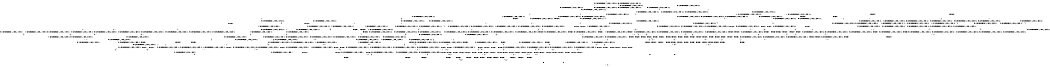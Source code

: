 digraph BCG {
size = "7, 10.5";
center = TRUE;
node [shape = circle];
0 [peripheries = 2];
0 -> 1 [label = "EX !0 !ATOMIC_EXCH_BRANCH (1, +0, TRUE, +0, 1, TRUE) !:0:1:2:"];
0 -> 2 [label = "EX !1 !ATOMIC_EXCH_BRANCH (1, +1, TRUE, +0, 3, TRUE) !:0:1:2:"];
0 -> 3 [label = "EX !2 !ATOMIC_EXCH_BRANCH (1, +1, TRUE, +1, 1, FALSE) !:0:1:2:"];
0 -> 4 [label = "EX !0 !ATOMIC_EXCH_BRANCH (1, +0, TRUE, +0, 1, TRUE) !:0:1:2:"];
1 -> 5 [label = "EX !2 !ATOMIC_EXCH_BRANCH (1, +1, TRUE, +1, 1, FALSE) !:0:1:2:"];
2 -> 6 [label = "EX !0 !ATOMIC_EXCH_BRANCH (1, +0, TRUE, +0, 1, FALSE) !:0:1:2:"];
2 -> 7 [label = "TERMINATE !1"];
2 -> 8 [label = "EX !2 !ATOMIC_EXCH_BRANCH (1, +1, TRUE, +1, 1, TRUE) !:0:1:2:"];
2 -> 9 [label = "EX !0 !ATOMIC_EXCH_BRANCH (1, +0, TRUE, +0, 1, FALSE) !:0:1:2:"];
3 -> 10 [label = "EX !0 !ATOMIC_EXCH_BRANCH (1, +0, TRUE, +0, 1, FALSE) !:0:1:2:"];
3 -> 11 [label = "TERMINATE !2"];
3 -> 12 [label = "EX !1 !ATOMIC_EXCH_BRANCH (1, +1, TRUE, +0, 3, FALSE) !:0:1:2:"];
3 -> 13 [label = "EX !0 !ATOMIC_EXCH_BRANCH (1, +0, TRUE, +0, 1, FALSE) !:0:1:2:"];
4 -> 5 [label = "EX !2 !ATOMIC_EXCH_BRANCH (1, +1, TRUE, +1, 1, FALSE) !:0:1:2:"];
4 -> 14 [label = "EX !1 !ATOMIC_EXCH_BRANCH (1, +1, TRUE, +0, 3, TRUE) !:0:1:2:"];
4 -> 15 [label = "EX !2 !ATOMIC_EXCH_BRANCH (1, +1, TRUE, +1, 1, FALSE) !:0:1:2:"];
4 -> 4 [label = "EX !0 !ATOMIC_EXCH_BRANCH (1, +0, TRUE, +0, 1, TRUE) !:0:1:2:"];
5 -> 10 [label = "EX !0 !ATOMIC_EXCH_BRANCH (1, +0, TRUE, +0, 1, FALSE) !:0:1:2:"];
6 -> 16 [label = "EX !2 !ATOMIC_EXCH_BRANCH (1, +1, TRUE, +1, 1, FALSE) !:0:1:2:"];
7 -> 17 [label = "EX !0 !ATOMIC_EXCH_BRANCH (1, +0, TRUE, +0, 1, FALSE) !:0:2:"];
7 -> 18 [label = "EX !2 !ATOMIC_EXCH_BRANCH (1, +1, TRUE, +1, 1, TRUE) !:0:2:"];
7 -> 19 [label = "EX !0 !ATOMIC_EXCH_BRANCH (1, +0, TRUE, +0, 1, FALSE) !:0:2:"];
8 -> 20 [label = "EX !0 !ATOMIC_EXCH_BRANCH (1, +0, TRUE, +0, 1, FALSE) !:0:1:2:"];
8 -> 21 [label = "TERMINATE !1"];
8 -> 22 [label = "EX !0 !ATOMIC_EXCH_BRANCH (1, +0, TRUE, +0, 1, FALSE) !:0:1:2:"];
8 -> 8 [label = "EX !2 !ATOMIC_EXCH_BRANCH (1, +1, TRUE, +1, 1, TRUE) !:0:1:2:"];
9 -> 16 [label = "EX !2 !ATOMIC_EXCH_BRANCH (1, +1, TRUE, +1, 1, FALSE) !:0:1:2:"];
9 -> 23 [label = "TERMINATE !1"];
9 -> 24 [label = "TERMINATE !0"];
9 -> 25 [label = "EX !2 !ATOMIC_EXCH_BRANCH (1, +1, TRUE, +1, 1, FALSE) !:0:1:2:"];
10 -> 16 [label = "EX !1 !ATOMIC_EXCH_BRANCH (1, +1, TRUE, +0, 3, TRUE) !:0:1:2:"];
11 -> 26 [label = "EX !0 !ATOMIC_EXCH_BRANCH (1, +0, TRUE, +0, 1, FALSE) !:0:1:"];
11 -> 27 [label = "EX !1 !ATOMIC_EXCH_BRANCH (1, +1, TRUE, +0, 3, FALSE) !:0:1:"];
11 -> 28 [label = "EX !0 !ATOMIC_EXCH_BRANCH (1, +0, TRUE, +0, 1, FALSE) !:0:1:"];
12 -> 29 [label = "EX !1 !ATOMIC_EXCH_BRANCH (1, +0, TRUE, +1, 1, TRUE) !:0:1:2:"];
12 -> 30 [label = "TERMINATE !2"];
12 -> 31 [label = "EX !0 !ATOMIC_EXCH_BRANCH (1, +0, TRUE, +0, 1, FALSE) !:0:1:2:"];
12 -> 32 [label = "EX !1 !ATOMIC_EXCH_BRANCH (1, +0, TRUE, +1, 1, TRUE) !:0:1:2:"];
13 -> 16 [label = "EX !1 !ATOMIC_EXCH_BRANCH (1, +1, TRUE, +0, 3, TRUE) !:0:1:2:"];
13 -> 33 [label = "TERMINATE !2"];
13 -> 34 [label = "TERMINATE !0"];
13 -> 25 [label = "EX !1 !ATOMIC_EXCH_BRANCH (1, +1, TRUE, +0, 3, TRUE) !:0:1:2:"];
14 -> 6 [label = "EX !0 !ATOMIC_EXCH_BRANCH (1, +0, TRUE, +0, 1, FALSE) !:0:1:2:"];
14 -> 35 [label = "TERMINATE !1"];
14 -> 36 [label = "EX !2 !ATOMIC_EXCH_BRANCH (1, +1, TRUE, +1, 1, TRUE) !:0:1:2:"];
14 -> 9 [label = "EX !0 !ATOMIC_EXCH_BRANCH (1, +0, TRUE, +0, 1, FALSE) !:0:1:2:"];
15 -> 10 [label = "EX !0 !ATOMIC_EXCH_BRANCH (1, +0, TRUE, +0, 1, FALSE) !:0:1:2:"];
15 -> 37 [label = "TERMINATE !2"];
15 -> 38 [label = "EX !1 !ATOMIC_EXCH_BRANCH (1, +1, TRUE, +0, 3, FALSE) !:0:1:2:"];
15 -> 13 [label = "EX !0 !ATOMIC_EXCH_BRANCH (1, +0, TRUE, +0, 1, FALSE) !:0:1:2:"];
16 -> 39 [label = "TERMINATE !0"];
17 -> 40 [label = "EX !2 !ATOMIC_EXCH_BRANCH (1, +1, TRUE, +1, 1, FALSE) !:0:2:"];
18 -> 41 [label = "EX !0 !ATOMIC_EXCH_BRANCH (1, +0, TRUE, +0, 1, FALSE) !:0:2:"];
18 -> 42 [label = "EX !0 !ATOMIC_EXCH_BRANCH (1, +0, TRUE, +0, 1, FALSE) !:0:2:"];
18 -> 18 [label = "EX !2 !ATOMIC_EXCH_BRANCH (1, +1, TRUE, +1, 1, TRUE) !:0:2:"];
19 -> 40 [label = "EX !2 !ATOMIC_EXCH_BRANCH (1, +1, TRUE, +1, 1, FALSE) !:0:2:"];
19 -> 43 [label = "TERMINATE !0"];
19 -> 44 [label = "EX !2 !ATOMIC_EXCH_BRANCH (1, +1, TRUE, +1, 1, FALSE) !:0:2:"];
20 -> 16 [label = "EX !2 !ATOMIC_EXCH_BRANCH (1, +1, TRUE, +1, 1, FALSE) !:0:1:2:"];
21 -> 45 [label = "EX !2 !ATOMIC_EXCH_BRANCH (1, +1, TRUE, +1, 1, TRUE) !:0:2:"];
21 -> 42 [label = "EX !0 !ATOMIC_EXCH_BRANCH (1, +0, TRUE, +0, 1, FALSE) !:0:2:"];
21 -> 18 [label = "EX !2 !ATOMIC_EXCH_BRANCH (1, +1, TRUE, +1, 1, TRUE) !:0:2:"];
22 -> 16 [label = "EX !2 !ATOMIC_EXCH_BRANCH (1, +1, TRUE, +1, 1, FALSE) !:0:1:2:"];
22 -> 46 [label = "TERMINATE !1"];
22 -> 47 [label = "TERMINATE !0"];
22 -> 25 [label = "EX !2 !ATOMIC_EXCH_BRANCH (1, +1, TRUE, +1, 1, FALSE) !:0:1:2:"];
23 -> 40 [label = "EX !2 !ATOMIC_EXCH_BRANCH (1, +1, TRUE, +1, 1, FALSE) !:0:2:"];
23 -> 43 [label = "TERMINATE !0"];
23 -> 44 [label = "EX !2 !ATOMIC_EXCH_BRANCH (1, +1, TRUE, +1, 1, FALSE) !:0:2:"];
24 -> 48 [label = "EX !2 !ATOMIC_EXCH_BRANCH (1, +1, TRUE, +1, 1, FALSE) !:1:2:"];
24 -> 43 [label = "TERMINATE !1"];
24 -> 49 [label = "EX !2 !ATOMIC_EXCH_BRANCH (1, +1, TRUE, +1, 1, FALSE) !:1:2:"];
25 -> 39 [label = "TERMINATE !0"];
25 -> 50 [label = "TERMINATE !1"];
25 -> 51 [label = "TERMINATE !2"];
25 -> 52 [label = "TERMINATE !0"];
26 -> 53 [label = "EX !1 !ATOMIC_EXCH_BRANCH (1, +1, TRUE, +0, 3, TRUE) !:0:1:"];
27 -> 54 [label = "EX !1 !ATOMIC_EXCH_BRANCH (1, +0, TRUE, +1, 1, TRUE) !:0:1:"];
27 -> 55 [label = "EX !0 !ATOMIC_EXCH_BRANCH (1, +0, TRUE, +0, 1, FALSE) !:0:1:"];
27 -> 56 [label = "EX !1 !ATOMIC_EXCH_BRANCH (1, +0, TRUE, +1, 1, TRUE) !:0:1:"];
28 -> 53 [label = "EX !1 !ATOMIC_EXCH_BRANCH (1, +1, TRUE, +0, 3, TRUE) !:0:1:"];
28 -> 57 [label = "TERMINATE !0"];
28 -> 58 [label = "EX !1 !ATOMIC_EXCH_BRANCH (1, +1, TRUE, +0, 3, TRUE) !:0:1:"];
29 -> 59 [label = "EX !1 !ATOMIC_EXCH_BRANCH (1, +1, TRUE, +0, 3, TRUE) !:0:1:2:"];
30 -> 54 [label = "EX !1 !ATOMIC_EXCH_BRANCH (1, +0, TRUE, +1, 1, TRUE) !:0:1:"];
30 -> 55 [label = "EX !0 !ATOMIC_EXCH_BRANCH (1, +0, TRUE, +0, 1, FALSE) !:0:1:"];
30 -> 56 [label = "EX !1 !ATOMIC_EXCH_BRANCH (1, +0, TRUE, +1, 1, TRUE) !:0:1:"];
31 -> 60 [label = "EX !1 !ATOMIC_EXCH_BRANCH (1, +0, TRUE, +1, 1, FALSE) !:0:1:2:"];
31 -> 61 [label = "TERMINATE !2"];
31 -> 62 [label = "TERMINATE !0"];
31 -> 63 [label = "EX !1 !ATOMIC_EXCH_BRANCH (1, +0, TRUE, +1, 1, FALSE) !:0:1:2:"];
32 -> 59 [label = "EX !1 !ATOMIC_EXCH_BRANCH (1, +1, TRUE, +0, 3, TRUE) !:0:1:2:"];
32 -> 64 [label = "TERMINATE !2"];
32 -> 65 [label = "EX !0 !ATOMIC_EXCH_BRANCH (1, +0, TRUE, +0, 1, TRUE) !:0:1:2:"];
32 -> 66 [label = "EX !1 !ATOMIC_EXCH_BRANCH (1, +1, TRUE, +0, 3, TRUE) !:0:1:2:"];
33 -> 53 [label = "EX !1 !ATOMIC_EXCH_BRANCH (1, +1, TRUE, +0, 3, TRUE) !:0:1:"];
33 -> 57 [label = "TERMINATE !0"];
33 -> 58 [label = "EX !1 !ATOMIC_EXCH_BRANCH (1, +1, TRUE, +0, 3, TRUE) !:0:1:"];
34 -> 48 [label = "EX !1 !ATOMIC_EXCH_BRANCH (1, +1, TRUE, +0, 3, TRUE) !:1:2:"];
34 -> 57 [label = "TERMINATE !2"];
34 -> 49 [label = "EX !1 !ATOMIC_EXCH_BRANCH (1, +1, TRUE, +0, 3, TRUE) !:1:2:"];
35 -> 17 [label = "EX !0 !ATOMIC_EXCH_BRANCH (1, +0, TRUE, +0, 1, FALSE) !:0:2:"];
35 -> 67 [label = "EX !2 !ATOMIC_EXCH_BRANCH (1, +1, TRUE, +1, 1, TRUE) !:0:2:"];
35 -> 19 [label = "EX !0 !ATOMIC_EXCH_BRANCH (1, +0, TRUE, +0, 1, FALSE) !:0:2:"];
36 -> 20 [label = "EX !0 !ATOMIC_EXCH_BRANCH (1, +0, TRUE, +0, 1, FALSE) !:0:1:2:"];
36 -> 68 [label = "TERMINATE !1"];
36 -> 36 [label = "EX !2 !ATOMIC_EXCH_BRANCH (1, +1, TRUE, +1, 1, TRUE) !:0:1:2:"];
36 -> 22 [label = "EX !0 !ATOMIC_EXCH_BRANCH (1, +0, TRUE, +0, 1, FALSE) !:0:1:2:"];
37 -> 26 [label = "EX !0 !ATOMIC_EXCH_BRANCH (1, +0, TRUE, +0, 1, FALSE) !:0:1:"];
37 -> 69 [label = "EX !1 !ATOMIC_EXCH_BRANCH (1, +1, TRUE, +0, 3, FALSE) !:0:1:"];
37 -> 28 [label = "EX !0 !ATOMIC_EXCH_BRANCH (1, +0, TRUE, +0, 1, FALSE) !:0:1:"];
38 -> 70 [label = "EX !0 !ATOMIC_EXCH_BRANCH (1, +0, TRUE, +0, 1, FALSE) !:0:1:2:"];
38 -> 71 [label = "TERMINATE !2"];
38 -> 72 [label = "EX !1 !ATOMIC_EXCH_BRANCH (1, +0, TRUE, +1, 1, TRUE) !:0:1:2:"];
38 -> 31 [label = "EX !0 !ATOMIC_EXCH_BRANCH (1, +0, TRUE, +0, 1, FALSE) !:0:1:2:"];
39 -> 73 [label = "TERMINATE !2"];
40 -> 74 [label = "TERMINATE !0"];
41 -> 40 [label = "EX !2 !ATOMIC_EXCH_BRANCH (1, +1, TRUE, +1, 1, FALSE) !:0:2:"];
42 -> 40 [label = "EX !2 !ATOMIC_EXCH_BRANCH (1, +1, TRUE, +1, 1, FALSE) !:0:2:"];
42 -> 75 [label = "TERMINATE !0"];
42 -> 44 [label = "EX !2 !ATOMIC_EXCH_BRANCH (1, +1, TRUE, +1, 1, FALSE) !:0:2:"];
43 -> 76 [label = "EX !2 !ATOMIC_EXCH_BRANCH (1, +1, TRUE, +1, 1, FALSE) !:2:"];
43 -> 77 [label = "EX !2 !ATOMIC_EXCH_BRANCH (1, +1, TRUE, +1, 1, FALSE) !:2:"];
44 -> 74 [label = "TERMINATE !0"];
44 -> 78 [label = "TERMINATE !2"];
44 -> 79 [label = "TERMINATE !0"];
45 -> 41 [label = "EX !0 !ATOMIC_EXCH_BRANCH (1, +0, TRUE, +0, 1, FALSE) !:0:2:"];
46 -> 40 [label = "EX !2 !ATOMIC_EXCH_BRANCH (1, +1, TRUE, +1, 1, FALSE) !:0:2:"];
46 -> 75 [label = "TERMINATE !0"];
46 -> 44 [label = "EX !2 !ATOMIC_EXCH_BRANCH (1, +1, TRUE, +1, 1, FALSE) !:0:2:"];
47 -> 48 [label = "EX !2 !ATOMIC_EXCH_BRANCH (1, +1, TRUE, +1, 1, FALSE) !:1:2:"];
47 -> 75 [label = "TERMINATE !1"];
47 -> 49 [label = "EX !2 !ATOMIC_EXCH_BRANCH (1, +1, TRUE, +1, 1, FALSE) !:1:2:"];
48 -> 73 [label = "TERMINATE !2"];
49 -> 73 [label = "TERMINATE !2"];
49 -> 79 [label = "TERMINATE !1"];
49 -> 80 [label = "TERMINATE !2"];
50 -> 74 [label = "TERMINATE !0"];
50 -> 78 [label = "TERMINATE !2"];
50 -> 79 [label = "TERMINATE !0"];
51 -> 73 [label = "TERMINATE !0"];
51 -> 78 [label = "TERMINATE !1"];
51 -> 80 [label = "TERMINATE !0"];
52 -> 73 [label = "TERMINATE !2"];
52 -> 79 [label = "TERMINATE !1"];
52 -> 80 [label = "TERMINATE !2"];
53 -> 73 [label = "TERMINATE !0"];
54 -> 81 [label = "EX !1 !ATOMIC_EXCH_BRANCH (1, +1, TRUE, +0, 3, TRUE) !:0:1:"];
55 -> 82 [label = "EX !1 !ATOMIC_EXCH_BRANCH (1, +0, TRUE, +1, 1, FALSE) !:0:1:"];
55 -> 83 [label = "TERMINATE !0"];
55 -> 84 [label = "EX !1 !ATOMIC_EXCH_BRANCH (1, +0, TRUE, +1, 1, FALSE) !:0:1:"];
56 -> 81 [label = "EX !1 !ATOMIC_EXCH_BRANCH (1, +1, TRUE, +0, 3, TRUE) !:0:1:"];
56 -> 85 [label = "EX !0 !ATOMIC_EXCH_BRANCH (1, +0, TRUE, +0, 1, TRUE) !:0:1:"];
56 -> 86 [label = "EX !1 !ATOMIC_EXCH_BRANCH (1, +1, TRUE, +0, 3, TRUE) !:0:1:"];
57 -> 87 [label = "EX !1 !ATOMIC_EXCH_BRANCH (1, +1, TRUE, +0, 3, TRUE) !:1:"];
57 -> 88 [label = "EX !1 !ATOMIC_EXCH_BRANCH (1, +1, TRUE, +0, 3, TRUE) !:1:"];
58 -> 73 [label = "TERMINATE !0"];
58 -> 78 [label = "TERMINATE !1"];
58 -> 80 [label = "TERMINATE !0"];
59 -> 89 [label = "EX !0 !ATOMIC_EXCH_BRANCH (1, +0, TRUE, +0, 1, FALSE) !:0:1:2:"];
60 -> 90 [label = "TERMINATE !0"];
61 -> 82 [label = "EX !1 !ATOMIC_EXCH_BRANCH (1, +0, TRUE, +1, 1, FALSE) !:0:1:"];
61 -> 83 [label = "TERMINATE !0"];
61 -> 84 [label = "EX !1 !ATOMIC_EXCH_BRANCH (1, +0, TRUE, +1, 1, FALSE) !:0:1:"];
62 -> 91 [label = "EX !1 !ATOMIC_EXCH_BRANCH (1, +0, TRUE, +1, 1, FALSE) !:1:2:"];
62 -> 83 [label = "TERMINATE !2"];
62 -> 92 [label = "EX !1 !ATOMIC_EXCH_BRANCH (1, +0, TRUE, +1, 1, FALSE) !:1:2:"];
63 -> 90 [label = "TERMINATE !0"];
63 -> 93 [label = "TERMINATE !1"];
63 -> 94 [label = "TERMINATE !2"];
63 -> 95 [label = "TERMINATE !0"];
64 -> 81 [label = "EX !1 !ATOMIC_EXCH_BRANCH (1, +1, TRUE, +0, 3, TRUE) !:0:1:"];
64 -> 85 [label = "EX !0 !ATOMIC_EXCH_BRANCH (1, +0, TRUE, +0, 1, TRUE) !:0:1:"];
64 -> 86 [label = "EX !1 !ATOMIC_EXCH_BRANCH (1, +1, TRUE, +0, 3, TRUE) !:0:1:"];
65 -> 96 [label = "EX !1 !ATOMIC_EXCH_BRANCH (1, +1, TRUE, +0, 3, TRUE) !:0:1:2:"];
65 -> 97 [label = "TERMINATE !2"];
65 -> 98 [label = "EX !1 !ATOMIC_EXCH_BRANCH (1, +1, TRUE, +0, 3, TRUE) !:0:1:2:"];
65 -> 65 [label = "EX !0 !ATOMIC_EXCH_BRANCH (1, +0, TRUE, +0, 1, TRUE) !:0:1:2:"];
66 -> 89 [label = "EX !0 !ATOMIC_EXCH_BRANCH (1, +0, TRUE, +0, 1, FALSE) !:0:1:2:"];
66 -> 99 [label = "TERMINATE !1"];
66 -> 100 [label = "TERMINATE !2"];
66 -> 101 [label = "EX !0 !ATOMIC_EXCH_BRANCH (1, +0, TRUE, +0, 1, FALSE) !:0:1:2:"];
67 -> 41 [label = "EX !0 !ATOMIC_EXCH_BRANCH (1, +0, TRUE, +0, 1, FALSE) !:0:2:"];
67 -> 67 [label = "EX !2 !ATOMIC_EXCH_BRANCH (1, +1, TRUE, +1, 1, TRUE) !:0:2:"];
67 -> 42 [label = "EX !0 !ATOMIC_EXCH_BRANCH (1, +0, TRUE, +0, 1, FALSE) !:0:2:"];
68 -> 41 [label = "EX !0 !ATOMIC_EXCH_BRANCH (1, +0, TRUE, +0, 1, FALSE) !:0:2:"];
68 -> 67 [label = "EX !2 !ATOMIC_EXCH_BRANCH (1, +1, TRUE, +1, 1, TRUE) !:0:2:"];
68 -> 42 [label = "EX !0 !ATOMIC_EXCH_BRANCH (1, +0, TRUE, +0, 1, FALSE) !:0:2:"];
69 -> 102 [label = "EX !0 !ATOMIC_EXCH_BRANCH (1, +0, TRUE, +0, 1, FALSE) !:0:1:"];
69 -> 103 [label = "EX !1 !ATOMIC_EXCH_BRANCH (1, +0, TRUE, +1, 1, TRUE) !:0:1:"];
69 -> 55 [label = "EX !0 !ATOMIC_EXCH_BRANCH (1, +0, TRUE, +0, 1, FALSE) !:0:1:"];
70 -> 60 [label = "EX !1 !ATOMIC_EXCH_BRANCH (1, +0, TRUE, +1, 1, FALSE) !:0:1:2:"];
71 -> 102 [label = "EX !0 !ATOMIC_EXCH_BRANCH (1, +0, TRUE, +0, 1, FALSE) !:0:1:"];
71 -> 103 [label = "EX !1 !ATOMIC_EXCH_BRANCH (1, +0, TRUE, +1, 1, TRUE) !:0:1:"];
71 -> 55 [label = "EX !0 !ATOMIC_EXCH_BRANCH (1, +0, TRUE, +0, 1, FALSE) !:0:1:"];
72 -> 104 [label = "EX !0 !ATOMIC_EXCH_BRANCH (1, +0, TRUE, +0, 1, TRUE) !:0:1:2:"];
72 -> 97 [label = "TERMINATE !2"];
72 -> 98 [label = "EX !1 !ATOMIC_EXCH_BRANCH (1, +1, TRUE, +0, 3, TRUE) !:0:1:2:"];
72 -> 65 [label = "EX !0 !ATOMIC_EXCH_BRANCH (1, +0, TRUE, +0, 1, TRUE) !:0:1:2:"];
73 -> 105 [label = "TERMINATE !1"];
74 -> 105 [label = "TERMINATE !2"];
75 -> 76 [label = "EX !2 !ATOMIC_EXCH_BRANCH (1, +1, TRUE, +1, 1, FALSE) !:2:"];
75 -> 77 [label = "EX !2 !ATOMIC_EXCH_BRANCH (1, +1, TRUE, +1, 1, FALSE) !:2:"];
76 -> 105 [label = "TERMINATE !2"];
77 -> 105 [label = "TERMINATE !2"];
77 -> 106 [label = "TERMINATE !2"];
78 -> 105 [label = "TERMINATE !0"];
78 -> 106 [label = "TERMINATE !0"];
79 -> 105 [label = "TERMINATE !2"];
79 -> 106 [label = "TERMINATE !2"];
80 -> 105 [label = "TERMINATE !1"];
80 -> 106 [label = "TERMINATE !1"];
81 -> 107 [label = "EX !0 !ATOMIC_EXCH_BRANCH (1, +0, TRUE, +0, 1, FALSE) !:0:1:"];
82 -> 108 [label = "TERMINATE !0"];
83 -> 109 [label = "EX !1 !ATOMIC_EXCH_BRANCH (1, +0, TRUE, +1, 1, FALSE) !:1:"];
83 -> 110 [label = "EX !1 !ATOMIC_EXCH_BRANCH (1, +0, TRUE, +1, 1, FALSE) !:1:"];
84 -> 108 [label = "TERMINATE !0"];
84 -> 111 [label = "TERMINATE !1"];
84 -> 112 [label = "TERMINATE !0"];
85 -> 113 [label = "EX !1 !ATOMIC_EXCH_BRANCH (1, +1, TRUE, +0, 3, TRUE) !:0:1:"];
85 -> 114 [label = "EX !1 !ATOMIC_EXCH_BRANCH (1, +1, TRUE, +0, 3, TRUE) !:0:1:"];
85 -> 85 [label = "EX !0 !ATOMIC_EXCH_BRANCH (1, +0, TRUE, +0, 1, TRUE) !:0:1:"];
86 -> 107 [label = "EX !0 !ATOMIC_EXCH_BRANCH (1, +0, TRUE, +0, 1, FALSE) !:0:1:"];
86 -> 115 [label = "TERMINATE !1"];
86 -> 116 [label = "EX !0 !ATOMIC_EXCH_BRANCH (1, +0, TRUE, +0, 1, FALSE) !:0:1:"];
87 -> 105 [label = "TERMINATE !1"];
88 -> 105 [label = "TERMINATE !1"];
88 -> 106 [label = "TERMINATE !1"];
89 -> 90 [label = "TERMINATE !0"];
90 -> 108 [label = "TERMINATE !2"];
91 -> 108 [label = "TERMINATE !2"];
92 -> 108 [label = "TERMINATE !2"];
92 -> 117 [label = "TERMINATE !1"];
92 -> 112 [label = "TERMINATE !2"];
93 -> 118 [label = "TERMINATE !0"];
93 -> 111 [label = "TERMINATE !2"];
93 -> 117 [label = "TERMINATE !0"];
94 -> 108 [label = "TERMINATE !0"];
94 -> 111 [label = "TERMINATE !1"];
94 -> 112 [label = "TERMINATE !0"];
95 -> 108 [label = "TERMINATE !2"];
95 -> 117 [label = "TERMINATE !1"];
95 -> 112 [label = "TERMINATE !2"];
96 -> 89 [label = "EX !0 !ATOMIC_EXCH_BRANCH (1, +0, TRUE, +0, 1, FALSE) !:0:1:2:"];
97 -> 119 [label = "EX !0 !ATOMIC_EXCH_BRANCH (1, +0, TRUE, +0, 1, TRUE) !:0:1:"];
97 -> 114 [label = "EX !1 !ATOMIC_EXCH_BRANCH (1, +1, TRUE, +0, 3, TRUE) !:0:1:"];
97 -> 85 [label = "EX !0 !ATOMIC_EXCH_BRANCH (1, +0, TRUE, +0, 1, TRUE) !:0:1:"];
98 -> 89 [label = "EX !0 !ATOMIC_EXCH_BRANCH (1, +0, TRUE, +0, 1, FALSE) !:0:1:2:"];
98 -> 120 [label = "TERMINATE !1"];
98 -> 121 [label = "TERMINATE !2"];
98 -> 101 [label = "EX !0 !ATOMIC_EXCH_BRANCH (1, +0, TRUE, +0, 1, FALSE) !:0:1:2:"];
99 -> 122 [label = "EX !0 !ATOMIC_EXCH_BRANCH (1, +0, TRUE, +0, 1, FALSE) !:0:2:"];
99 -> 115 [label = "TERMINATE !2"];
99 -> 123 [label = "EX !0 !ATOMIC_EXCH_BRANCH (1, +0, TRUE, +0, 1, FALSE) !:0:2:"];
100 -> 107 [label = "EX !0 !ATOMIC_EXCH_BRANCH (1, +0, TRUE, +0, 1, FALSE) !:0:1:"];
100 -> 115 [label = "TERMINATE !1"];
100 -> 116 [label = "EX !0 !ATOMIC_EXCH_BRANCH (1, +0, TRUE, +0, 1, FALSE) !:0:1:"];
101 -> 90 [label = "TERMINATE !0"];
101 -> 93 [label = "TERMINATE !1"];
101 -> 94 [label = "TERMINATE !2"];
101 -> 95 [label = "TERMINATE !0"];
102 -> 82 [label = "EX !1 !ATOMIC_EXCH_BRANCH (1, +0, TRUE, +1, 1, FALSE) !:0:1:"];
103 -> 119 [label = "EX !0 !ATOMIC_EXCH_BRANCH (1, +0, TRUE, +0, 1, TRUE) !:0:1:"];
103 -> 114 [label = "EX !1 !ATOMIC_EXCH_BRANCH (1, +1, TRUE, +0, 3, TRUE) !:0:1:"];
103 -> 85 [label = "EX !0 !ATOMIC_EXCH_BRANCH (1, +0, TRUE, +0, 1, TRUE) !:0:1:"];
104 -> 96 [label = "EX !1 !ATOMIC_EXCH_BRANCH (1, +1, TRUE, +0, 3, TRUE) !:0:1:2:"];
105 -> 124 [label = "exit"];
106 -> 124 [label = "exit"];
107 -> 108 [label = "TERMINATE !0"];
108 -> 125 [label = "TERMINATE !1"];
109 -> 125 [label = "TERMINATE !1"];
110 -> 125 [label = "TERMINATE !1"];
110 -> 126 [label = "TERMINATE !1"];
111 -> 125 [label = "TERMINATE !0"];
111 -> 126 [label = "TERMINATE !0"];
112 -> 125 [label = "TERMINATE !1"];
112 -> 126 [label = "TERMINATE !1"];
113 -> 107 [label = "EX !0 !ATOMIC_EXCH_BRANCH (1, +0, TRUE, +0, 1, FALSE) !:0:1:"];
114 -> 107 [label = "EX !0 !ATOMIC_EXCH_BRANCH (1, +0, TRUE, +0, 1, FALSE) !:0:1:"];
114 -> 127 [label = "TERMINATE !1"];
114 -> 116 [label = "EX !0 !ATOMIC_EXCH_BRANCH (1, +0, TRUE, +0, 1, FALSE) !:0:1:"];
115 -> 128 [label = "EX !0 !ATOMIC_EXCH_BRANCH (1, +0, TRUE, +0, 1, FALSE) !:0:"];
115 -> 129 [label = "EX !0 !ATOMIC_EXCH_BRANCH (1, +0, TRUE, +0, 1, FALSE) !:0:"];
116 -> 108 [label = "TERMINATE !0"];
116 -> 111 [label = "TERMINATE !1"];
116 -> 112 [label = "TERMINATE !0"];
117 -> 125 [label = "TERMINATE !2"];
117 -> 126 [label = "TERMINATE !2"];
118 -> 125 [label = "TERMINATE !2"];
119 -> 113 [label = "EX !1 !ATOMIC_EXCH_BRANCH (1, +1, TRUE, +0, 3, TRUE) !:0:1:"];
120 -> 122 [label = "EX !0 !ATOMIC_EXCH_BRANCH (1, +0, TRUE, +0, 1, FALSE) !:0:2:"];
120 -> 127 [label = "TERMINATE !2"];
120 -> 123 [label = "EX !0 !ATOMIC_EXCH_BRANCH (1, +0, TRUE, +0, 1, FALSE) !:0:2:"];
121 -> 107 [label = "EX !0 !ATOMIC_EXCH_BRANCH (1, +0, TRUE, +0, 1, FALSE) !:0:1:"];
121 -> 127 [label = "TERMINATE !1"];
121 -> 116 [label = "EX !0 !ATOMIC_EXCH_BRANCH (1, +0, TRUE, +0, 1, FALSE) !:0:1:"];
122 -> 118 [label = "TERMINATE !0"];
123 -> 118 [label = "TERMINATE !0"];
123 -> 111 [label = "TERMINATE !2"];
123 -> 117 [label = "TERMINATE !0"];
125 -> 124 [label = "exit"];
126 -> 124 [label = "exit"];
127 -> 128 [label = "EX !0 !ATOMIC_EXCH_BRANCH (1, +0, TRUE, +0, 1, FALSE) !:0:"];
127 -> 129 [label = "EX !0 !ATOMIC_EXCH_BRANCH (1, +0, TRUE, +0, 1, FALSE) !:0:"];
128 -> 125 [label = "TERMINATE !0"];
129 -> 125 [label = "TERMINATE !0"];
129 -> 126 [label = "TERMINATE !0"];
}
